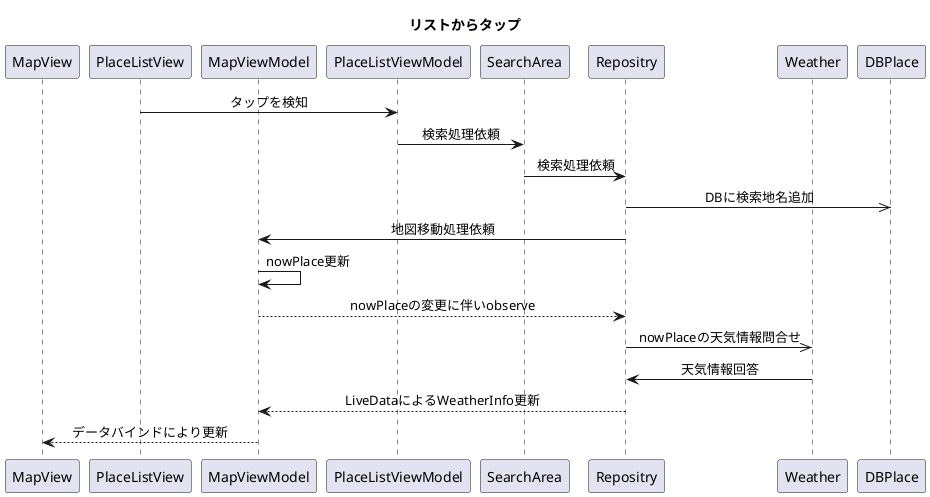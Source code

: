 @startuml listtap

title: リストからタップ

participant MapView order 10
participant PlaceListView order 20
participant MapViewModel order 30
participant PlaceListViewModel order 40
participant SearchArea order 50
participant Repositry order 60
participant Weather order 70
participant DBPlace order 80

skinparam SequenceMessageAlignment center

PlaceListView -> PlaceListViewModel : タップを検知
PlaceListViewModel -> SearchArea : 検索処理依頼
SearchArea -> Repositry : 検索処理依頼
Repositry ->> DBPlace : DBに検索地名追加
Repositry -> MapViewModel : 地図移動処理依頼
MapViewModel -> MapViewModel : nowPlace更新
MapViewModel --> Repositry : nowPlaceの変更に伴いobserve
Repositry ->> Weather : nowPlaceの天気情報問合せ
Weather -> Repositry : 天気情報回答
Repositry --> MapViewModel : LiveDataによるWeatherInfo更新
MapViewModel --> MapView : データバインドにより更新

@enduml

@startuml mapchange

title: ユーザによる地図位置変更

participant MapView order 10
'participant PlaceListView order 20
participant MapViewModel order 30
'participant PlaceListViewModel order 40
'participant SearchArea order 50
participant Repositry order 60
participant Weather order 70
'participant DBPlace order 80

skinparam SequenceMessageAlignment center

MapView -> MapViewModel : 地図位置変更を検知
MapViewModel -> MapViewModel : nowPlace更新
MapViewModel --> Repositry : nowPlaceの変更に伴いobserve
Repositry ->> Weather : nowPlaceの天気情報問合せ
Weather -> Repositry : 天気情報回答
Repositry --> MapViewModel : LiveDataによるWeatherInfo更新
MapViewModel --> MapView : データバインドにより更新

@enduml